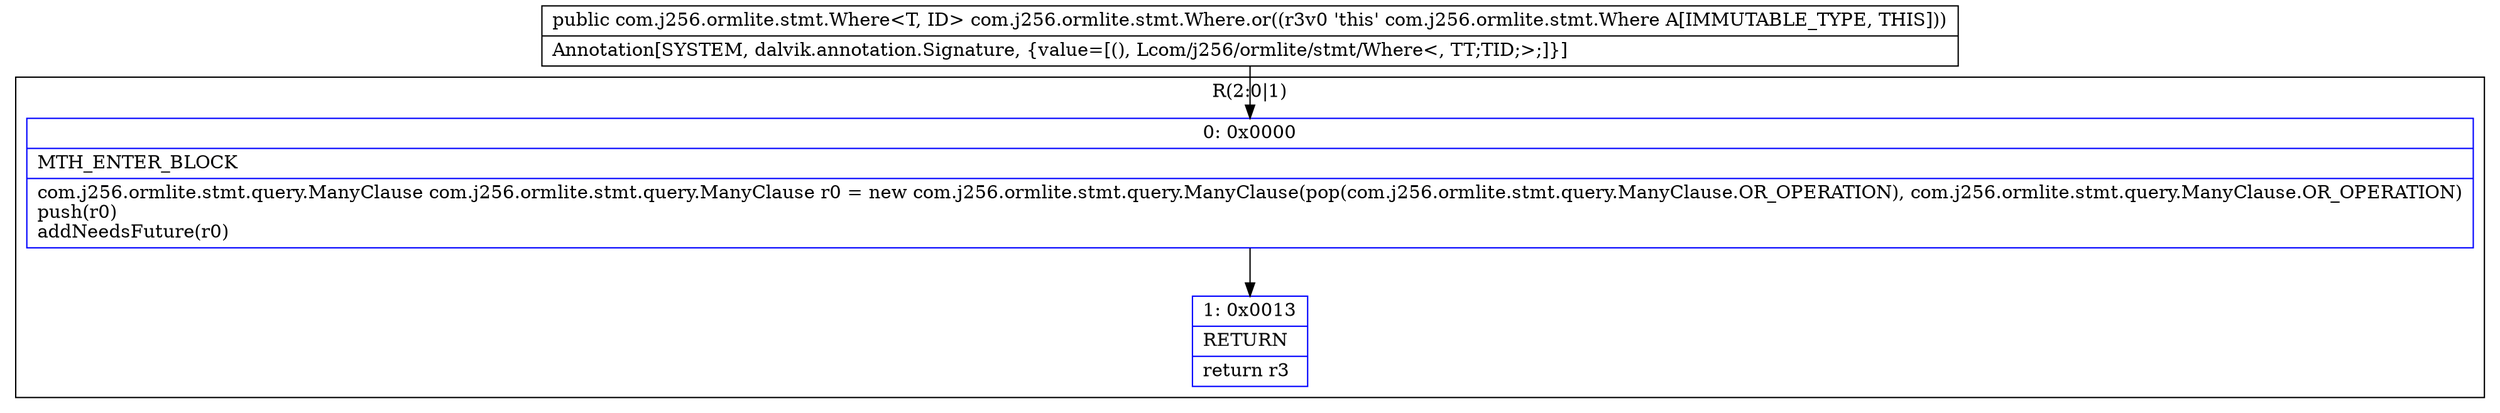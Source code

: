 digraph "CFG forcom.j256.ormlite.stmt.Where.or()Lcom\/j256\/ormlite\/stmt\/Where;" {
subgraph cluster_Region_479102002 {
label = "R(2:0|1)";
node [shape=record,color=blue];
Node_0 [shape=record,label="{0\:\ 0x0000|MTH_ENTER_BLOCK\l|com.j256.ormlite.stmt.query.ManyClause com.j256.ormlite.stmt.query.ManyClause r0 = new com.j256.ormlite.stmt.query.ManyClause(pop(com.j256.ormlite.stmt.query.ManyClause.OR_OPERATION), com.j256.ormlite.stmt.query.ManyClause.OR_OPERATION)\lpush(r0)\laddNeedsFuture(r0)\l}"];
Node_1 [shape=record,label="{1\:\ 0x0013|RETURN\l|return r3\l}"];
}
MethodNode[shape=record,label="{public com.j256.ormlite.stmt.Where\<T, ID\> com.j256.ormlite.stmt.Where.or((r3v0 'this' com.j256.ormlite.stmt.Where A[IMMUTABLE_TYPE, THIS]))  | Annotation[SYSTEM, dalvik.annotation.Signature, \{value=[(), Lcom\/j256\/ormlite\/stmt\/Where\<, TT;TID;\>;]\}]\l}"];
MethodNode -> Node_0;
Node_0 -> Node_1;
}


